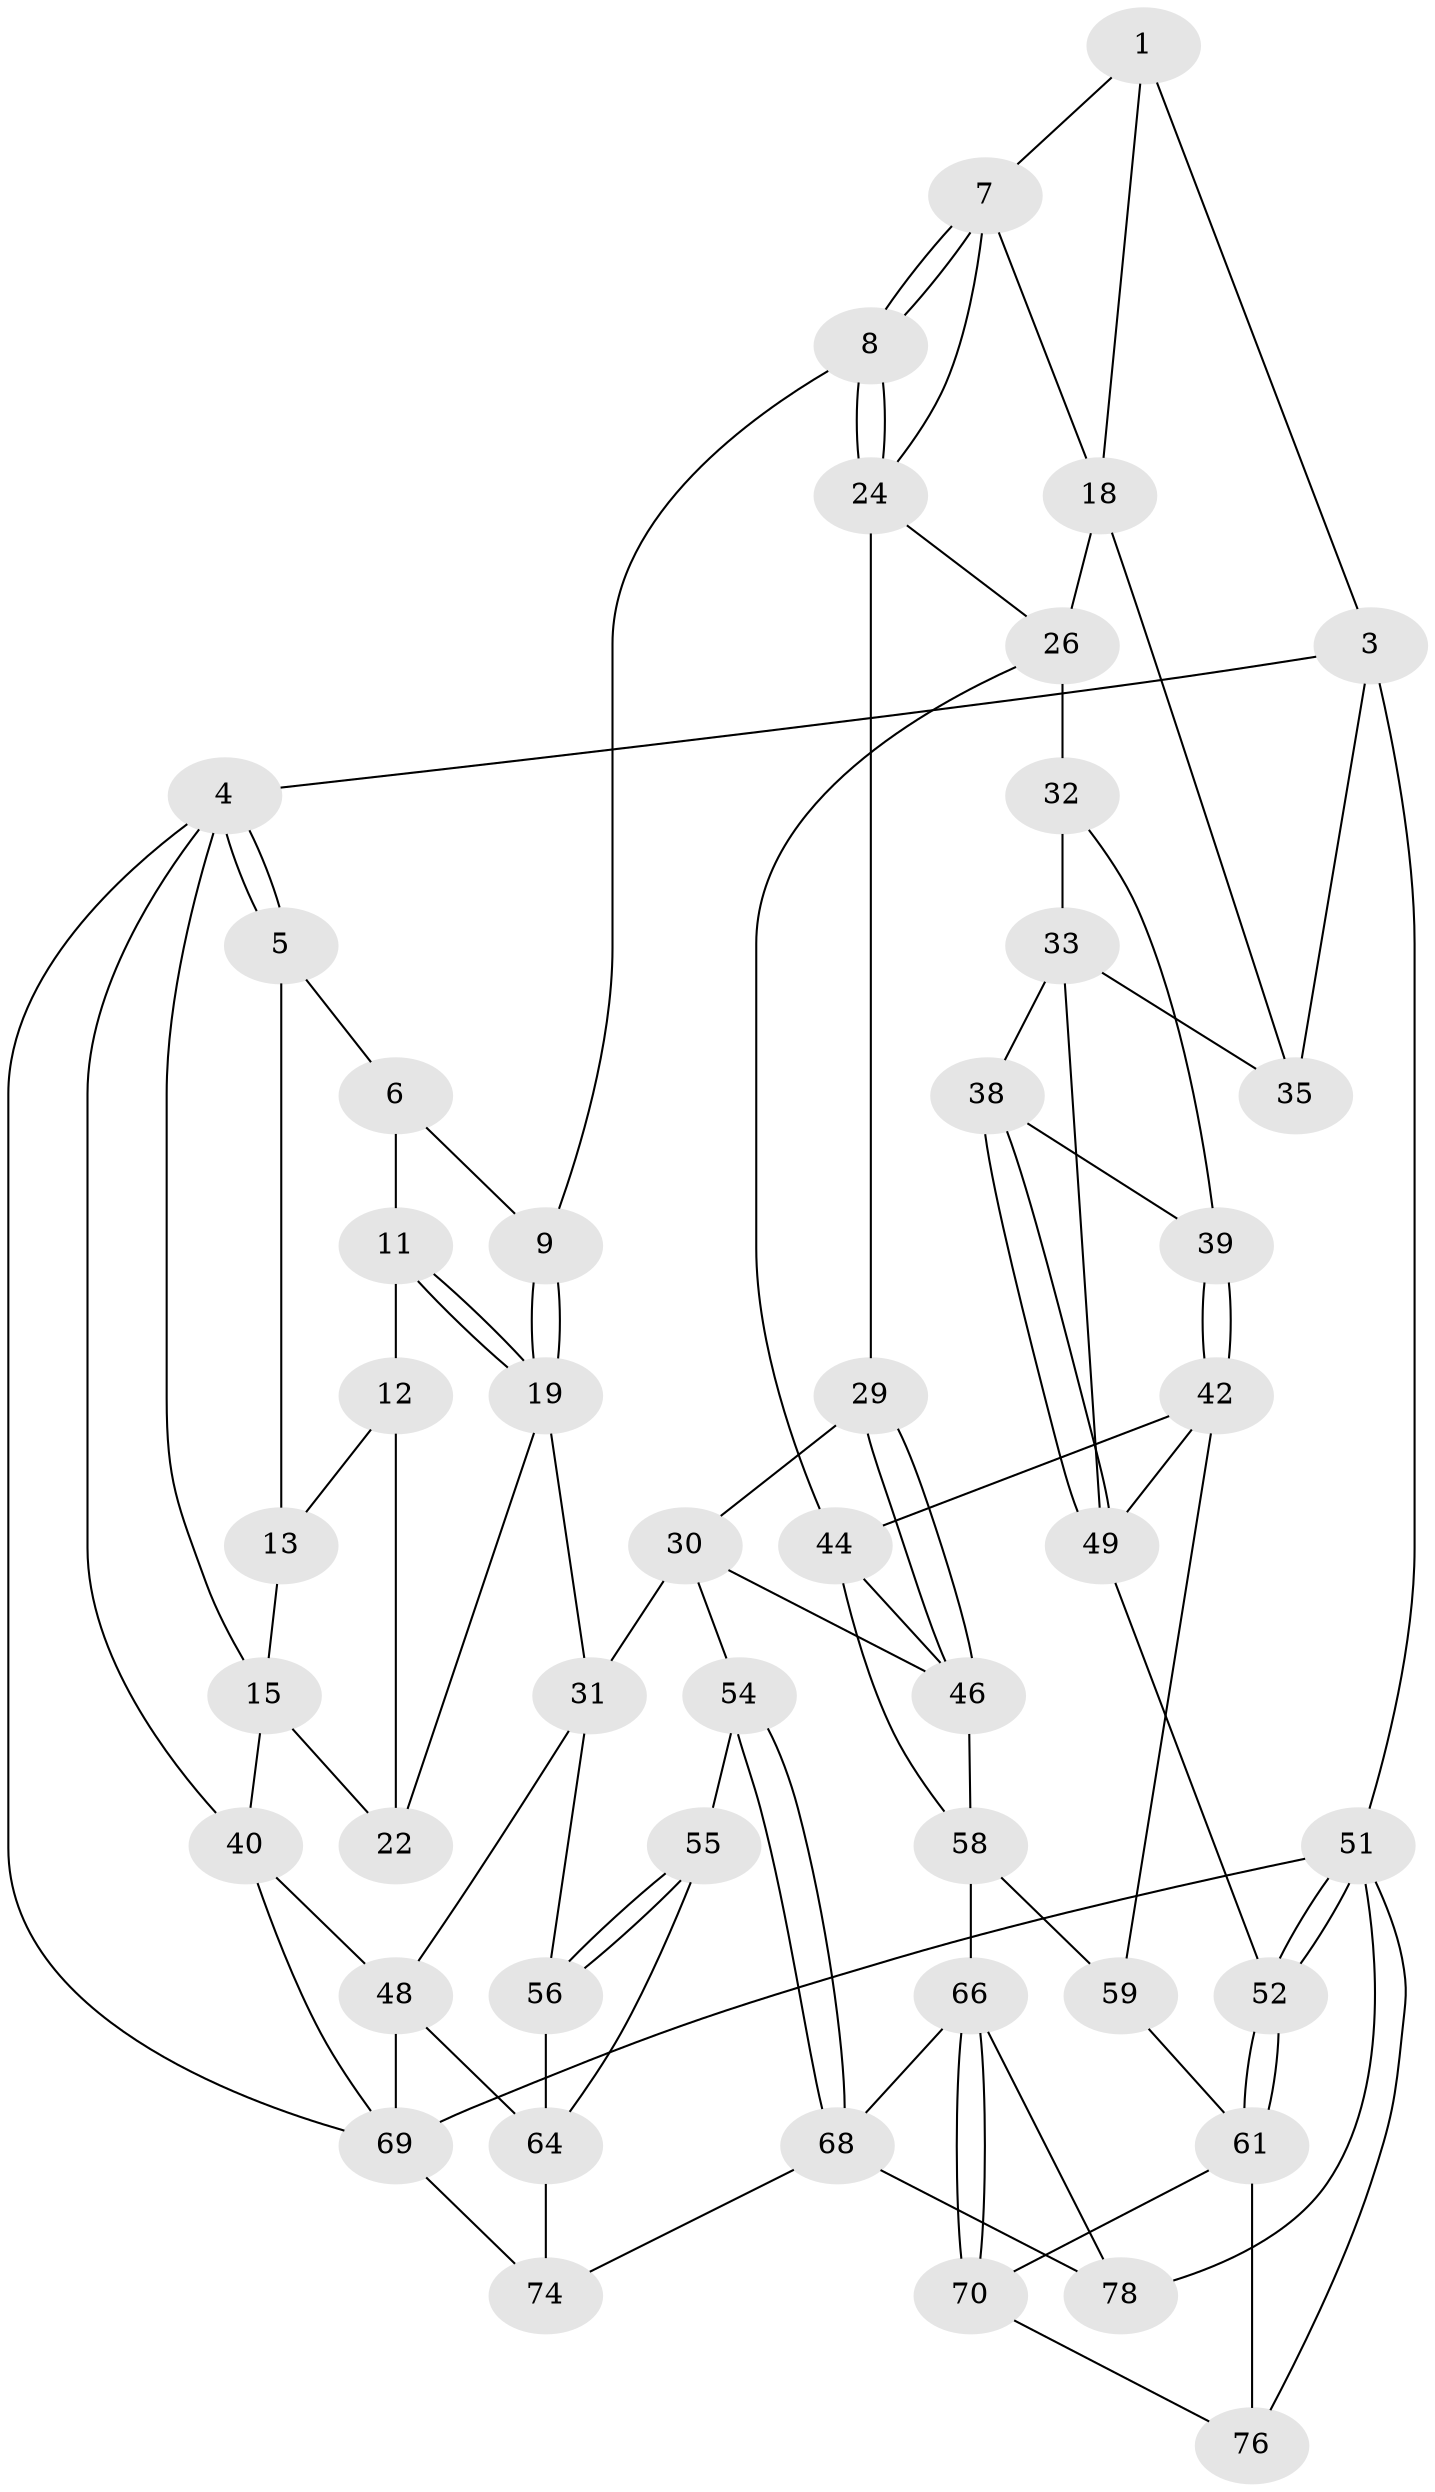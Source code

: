 // Generated by graph-tools (version 1.1) at 2025/24/03/03/25 07:24:35]
// undirected, 47 vertices, 97 edges
graph export_dot {
graph [start="1"]
  node [color=gray90,style=filled];
  1 [pos="+0.6435574944649632+0",super="+2"];
  3 [pos="+1+0"];
  4 [pos="+0+0",super="+16"];
  5 [pos="+0+0"];
  6 [pos="+0.39571047240923773+0",super="+10"];
  7 [pos="+0.6536462284390148+0.026460317161152495",super="+17"];
  8 [pos="+0.5294040534918515+0.18682744363578124"];
  9 [pos="+0.48141723397598984+0.17633831248419754"];
  11 [pos="+0.3032631611091143+0.07918516029552085"];
  12 [pos="+0.22930406004286952+0.10668135474804456",super="+20"];
  13 [pos="+0+0",super="+14"];
  15 [pos="+0.11630073103478762+0.15405992662969475",super="+23"];
  18 [pos="+0.7935940736871601+0.17549587556455976",super="+25"];
  19 [pos="+0.33914558268879597+0.2883054690135101",super="+21"];
  22 [pos="+0.2558212073640602+0.29737873817622307"];
  24 [pos="+0.5643793848938041+0.2322130805377363",super="+28"];
  26 [pos="+0.7763897719031716+0.27631672074146774",super="+27"];
  29 [pos="+0.5871642791353142+0.34431529285728213"];
  30 [pos="+0.39363741205978353+0.384395004049352",super="+53"];
  31 [pos="+0.3890813397811438+0.38195604654277837",super="+47"];
  32 [pos="+0.9461911505723817+0.2807342310665399",super="+37"];
  33 [pos="+1+0.2796043118212142",super="+34"];
  35 [pos="+1+0.08672063282867494",super="+36"];
  38 [pos="+0.8816671622142374+0.36572437140501546"];
  39 [pos="+0.8747116514058842+0.3656235701510208"];
  40 [pos="+0.01173824457880882+0.4414492294374867",super="+41"];
  42 [pos="+0.8698844065920917+0.44529603060511774",super="+43"];
  44 [pos="+0.746854327405286+0.33430010589343284",super="+45"];
  46 [pos="+0.5976090588852754+0.4164584229905464",super="+57"];
  48 [pos="+0.058384534472103775+0.4853364295755893",super="+65"];
  49 [pos="+1+0.41114920944612254",super="+50"];
  51 [pos="+1+1",super="+77"];
  52 [pos="+1+0.595837968772143"];
  54 [pos="+0.4747663547996182+0.6175683470153874"];
  55 [pos="+0.44682805039780077+0.6287294789269467",super="+72"];
  56 [pos="+0.3233583648181293+0.5660411503977846",super="+63"];
  58 [pos="+0.7556523861694072+0.5480260338044796",super="+60"];
  59 [pos="+0.8296417159576533+0.543506670335675"];
  61 [pos="+1+0.6113670673472255",super="+62"];
  64 [pos="+0.17224400834678136+0.675477762187332",super="+75"];
  66 [pos="+0.7185505624481838+0.7103835663728627",super="+67"];
  68 [pos="+0.5712607911441461+0.6937846153273314",super="+73"];
  69 [pos="+0+1",super="+71"];
  70 [pos="+0.8507052978440363+0.7363442490165877"];
  74 [pos="+0.2537983483811402+1"];
  76 [pos="+0.9062563708830141+0.778393312743269"];
  78 [pos="+0.6787554721166147+0.9758276941251037"];
  1 -- 7;
  1 -- 18;
  1 -- 3;
  3 -- 4;
  3 -- 35;
  3 -- 51;
  4 -- 5;
  4 -- 5;
  4 -- 69;
  4 -- 15;
  4 -- 40;
  5 -- 6;
  5 -- 13;
  6 -- 9;
  6 -- 11;
  7 -- 8;
  7 -- 8;
  7 -- 24;
  7 -- 18;
  8 -- 9;
  8 -- 24;
  8 -- 24;
  9 -- 19;
  9 -- 19;
  11 -- 12;
  11 -- 19;
  11 -- 19;
  12 -- 13 [weight=2];
  12 -- 22;
  13 -- 15;
  15 -- 40;
  15 -- 22;
  18 -- 26;
  18 -- 35;
  19 -- 22;
  19 -- 31;
  24 -- 29;
  24 -- 26;
  26 -- 32;
  26 -- 44;
  29 -- 30;
  29 -- 46;
  29 -- 46;
  30 -- 31;
  30 -- 54;
  30 -- 46;
  31 -- 48;
  31 -- 56;
  32 -- 33;
  32 -- 39;
  33 -- 38;
  33 -- 35;
  33 -- 49;
  38 -- 39;
  38 -- 49;
  38 -- 49;
  39 -- 42;
  39 -- 42;
  40 -- 48;
  40 -- 69;
  42 -- 59;
  42 -- 44;
  42 -- 49;
  44 -- 58;
  44 -- 46;
  46 -- 58;
  48 -- 64;
  48 -- 69;
  49 -- 52;
  51 -- 52;
  51 -- 52;
  51 -- 69;
  51 -- 76;
  51 -- 78;
  52 -- 61;
  52 -- 61;
  54 -- 55;
  54 -- 68;
  54 -- 68;
  55 -- 56 [weight=2];
  55 -- 56;
  55 -- 64;
  56 -- 64;
  58 -- 59;
  58 -- 66;
  59 -- 61;
  61 -- 76;
  61 -- 70;
  64 -- 74;
  66 -- 70;
  66 -- 70;
  66 -- 68;
  66 -- 78;
  68 -- 74;
  68 -- 78;
  69 -- 74;
  70 -- 76;
}
